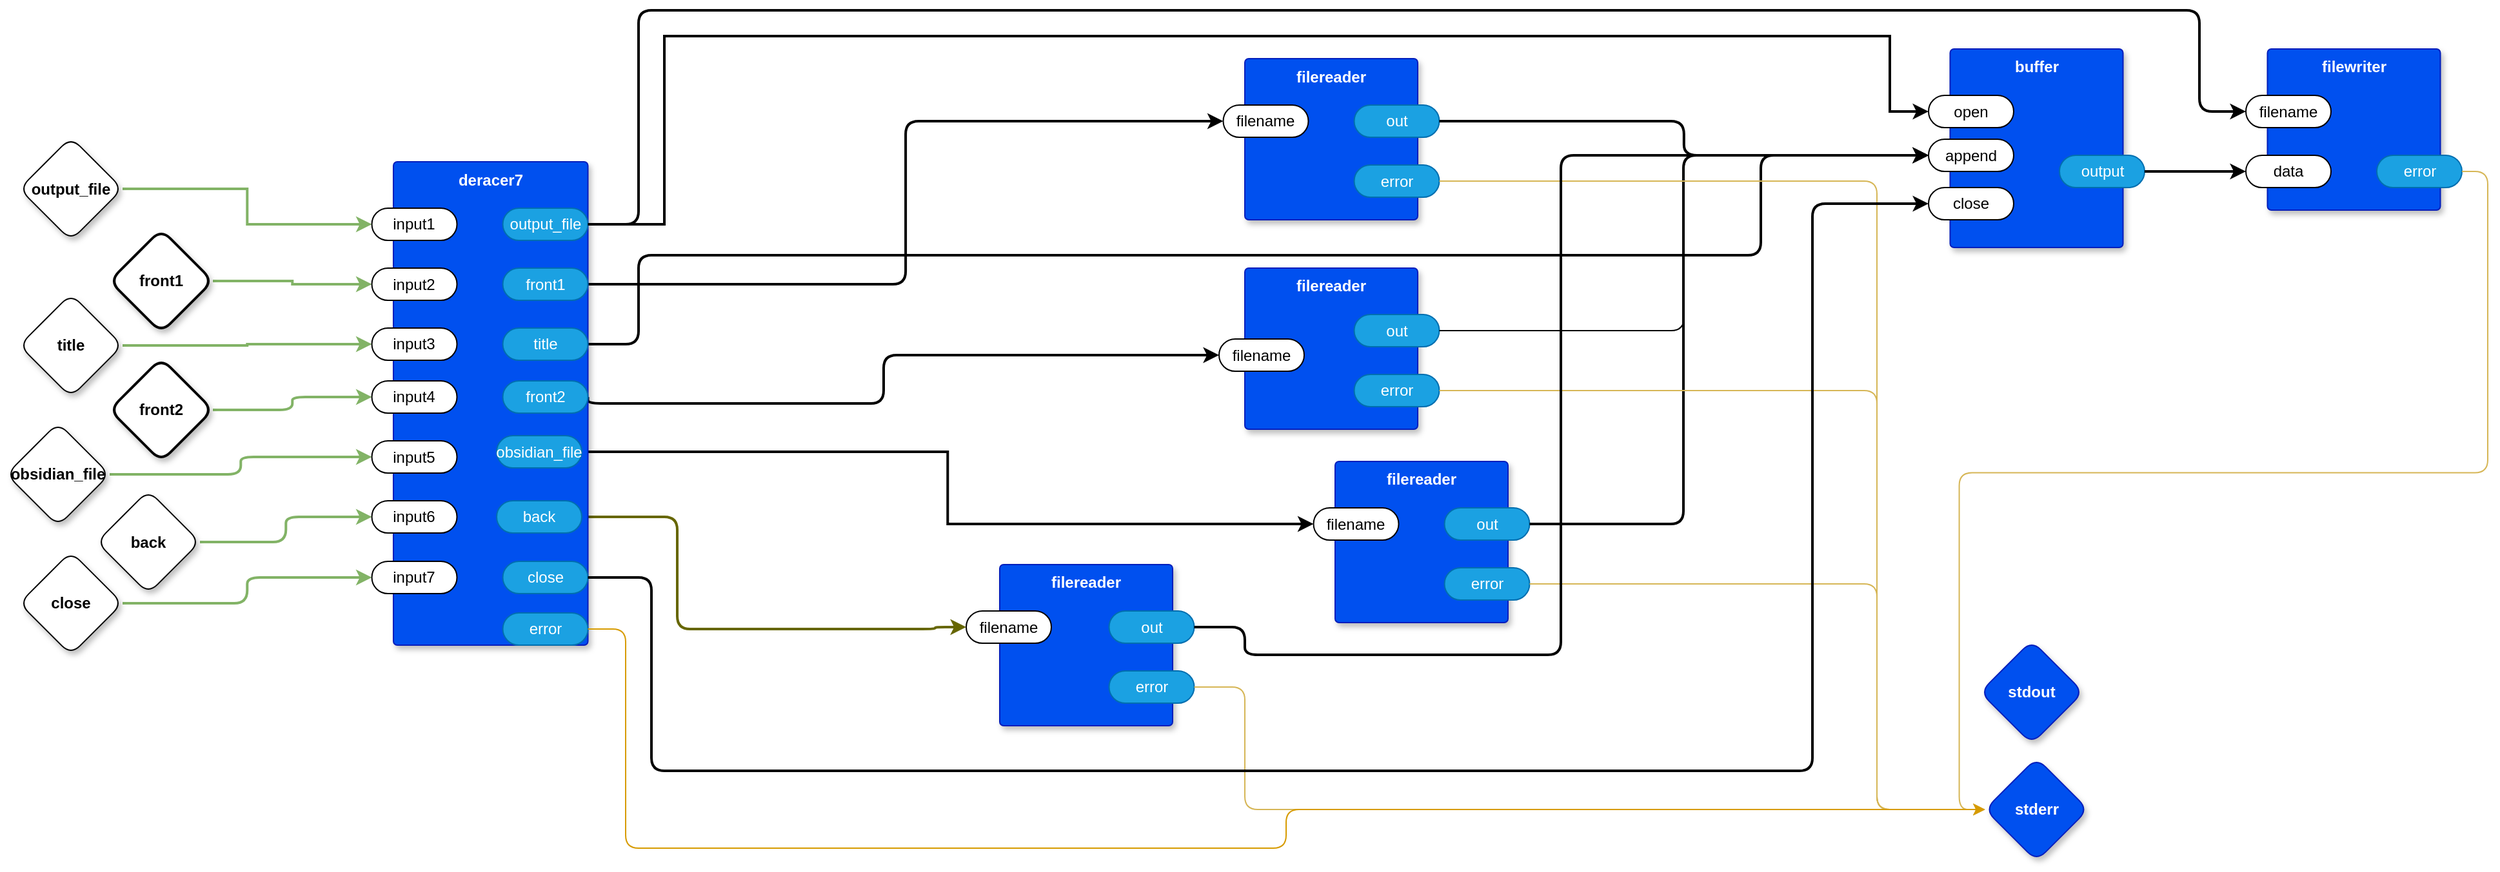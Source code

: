 <mxfile version="21.3.7" type="device" pages="2">
  <diagram name="main" id="gG4PeZ69uu8XlHcSVO0a">
    <mxGraphModel dx="2307" dy="757" grid="1" gridSize="10" guides="1" tooltips="1" connect="1" arrows="1" fold="1" page="1" pageScale="1" pageWidth="1100" pageHeight="850" math="0" shadow="0">
      <root>
        <mxCell id="ATnsj--CdyivixIsGf24-0" />
        <mxCell id="ATnsj--CdyivixIsGf24-1" parent="ATnsj--CdyivixIsGf24-0" />
        <mxCell id="ATnsj--CdyivixIsGf24-2" value="filereader" style="rounded=1;whiteSpace=wrap;html=1;sketch=0;container=1;recursiveResize=0;verticalAlign=top;arcSize=6;fontStyle=1;autosize=0;points=[];absoluteArcSize=1;shadow=1;strokeColor=#001DBC;fillColor=#0050ef;fontColor=#ffffff;" parent="ATnsj--CdyivixIsGf24-1" vertex="1">
          <mxGeometry x="220" y="440" width="134" height="125" as="geometry">
            <mxRectangle x="-98" y="-1230" width="99" height="26" as="alternateBounds" />
          </mxGeometry>
        </mxCell>
        <mxCell id="ATnsj--CdyivixIsGf24-3" value="filename" style="rounded=1;whiteSpace=wrap;html=1;sketch=0;points=[[0,0.5,0,0,0],[1,0.5,0,0,0]];arcSize=50;" parent="ATnsj--CdyivixIsGf24-2" vertex="1">
          <mxGeometry x="-16.75" y="36" width="66" height="25" as="geometry" />
        </mxCell>
        <mxCell id="ATnsj--CdyivixIsGf24-4" value="out" style="rounded=1;whiteSpace=wrap;html=1;sketch=0;points=[[0,0.5,0,0,0],[1,0.5,0,0,0]];fillColor=#1ba1e2;fontColor=#ffffff;strokeColor=#006EAF;arcSize=50;" parent="ATnsj--CdyivixIsGf24-2" vertex="1">
          <mxGeometry x="84.75" y="36" width="66" height="25" as="geometry" />
        </mxCell>
        <mxCell id="ATnsj--CdyivixIsGf24-5" value="error" style="rounded=1;whiteSpace=wrap;html=1;sketch=0;points=[[0,0.5,0,0,0],[1,0.5,0,0,0]];fillColor=#1ba1e2;fontColor=#ffffff;strokeColor=#006EAF;arcSize=50;" parent="ATnsj--CdyivixIsGf24-2" vertex="1">
          <mxGeometry x="84.75" y="82.5" width="66" height="25" as="geometry" />
        </mxCell>
        <mxCell id="ATnsj--CdyivixIsGf24-6" value="stdout" style="rhombus;whiteSpace=wrap;html=1;rounded=1;fillColor=#0050ef;fontColor=#ffffff;strokeColor=#001DBC;fontStyle=1;glass=0;sketch=0;fontSize=12;points=[[0,0.5,0,0,0],[0.5,0,0,0,0],[0.5,1,0,0,0],[1,0.5,0,0,0]];shadow=1;" parent="ATnsj--CdyivixIsGf24-1" vertex="1">
          <mxGeometry x="720" y="579" width="80" height="80" as="geometry" />
        </mxCell>
        <mxCell id="ATnsj--CdyivixIsGf24-7" value="filereader" style="rounded=1;whiteSpace=wrap;html=1;sketch=0;container=1;recursiveResize=0;verticalAlign=top;arcSize=6;fontStyle=1;autosize=0;points=[];absoluteArcSize=1;shadow=1;strokeColor=#001DBC;fillColor=#0050ef;fontColor=#ffffff;" parent="ATnsj--CdyivixIsGf24-1" vertex="1">
          <mxGeometry x="-40" y="520" width="134" height="125" as="geometry">
            <mxRectangle x="-98" y="-1230" width="99" height="26" as="alternateBounds" />
          </mxGeometry>
        </mxCell>
        <mxCell id="ATnsj--CdyivixIsGf24-9" value="out" style="rounded=1;whiteSpace=wrap;html=1;sketch=0;points=[[0,0.5,0,0,0],[1,0.5,0,0,0]];fillColor=#1ba1e2;fontColor=#ffffff;strokeColor=#006EAF;arcSize=50;" parent="ATnsj--CdyivixIsGf24-7" vertex="1">
          <mxGeometry x="84.75" y="36" width="66" height="25" as="geometry" />
        </mxCell>
        <mxCell id="ATnsj--CdyivixIsGf24-10" value="error" style="rounded=1;whiteSpace=wrap;html=1;sketch=0;points=[[0,0.5,0,0,0],[1,0.5,0,0,0]];fillColor=#1ba1e2;fontColor=#ffffff;strokeColor=#006EAF;arcSize=50;" parent="ATnsj--CdyivixIsGf24-7" vertex="1">
          <mxGeometry x="84.75" y="82.5" width="66" height="25" as="geometry" />
        </mxCell>
        <mxCell id="ATnsj--CdyivixIsGf24-11" value="filename" style="rounded=1;whiteSpace=wrap;html=1;sketch=0;points=[[0,0.5,0,0,0],[1,0.5,0,0,0]];arcSize=50;" parent="ATnsj--CdyivixIsGf24-7" vertex="1">
          <mxGeometry x="-26" y="36" width="66" height="25" as="geometry" />
        </mxCell>
        <mxCell id="ATnsj--CdyivixIsGf24-12" value="filereader" style="rounded=1;whiteSpace=wrap;html=1;sketch=0;container=1;recursiveResize=0;verticalAlign=top;arcSize=6;fontStyle=1;autosize=0;points=[];absoluteArcSize=1;shadow=1;strokeColor=#001DBC;fillColor=#0050ef;fontColor=#ffffff;" parent="ATnsj--CdyivixIsGf24-1" vertex="1">
          <mxGeometry x="150" y="127.5" width="134" height="125" as="geometry">
            <mxRectangle x="-98" y="-1230" width="99" height="26" as="alternateBounds" />
          </mxGeometry>
        </mxCell>
        <mxCell id="ATnsj--CdyivixIsGf24-13" value="filename" style="rounded=1;whiteSpace=wrap;html=1;sketch=0;points=[[0,0.5,0,0,0],[1,0.5,0,0,0]];arcSize=50;" parent="ATnsj--CdyivixIsGf24-12" vertex="1">
          <mxGeometry x="-16.75" y="36" width="66" height="25" as="geometry" />
        </mxCell>
        <mxCell id="ATnsj--CdyivixIsGf24-14" value="out" style="rounded=1;whiteSpace=wrap;html=1;sketch=0;points=[[0,0.5,0,0,0],[1,0.5,0,0,0]];fillColor=#1ba1e2;fontColor=#ffffff;strokeColor=#006EAF;arcSize=50;" parent="ATnsj--CdyivixIsGf24-12" vertex="1">
          <mxGeometry x="84.75" y="36" width="66" height="25" as="geometry" />
        </mxCell>
        <mxCell id="ATnsj--CdyivixIsGf24-15" value="error" style="rounded=1;whiteSpace=wrap;html=1;sketch=0;points=[[0,0.5,0,0,0],[1,0.5,0,0,0]];fillColor=#1ba1e2;fontColor=#ffffff;strokeColor=#006EAF;arcSize=50;" parent="ATnsj--CdyivixIsGf24-12" vertex="1">
          <mxGeometry x="84.75" y="82.5" width="66" height="25" as="geometry" />
        </mxCell>
        <mxCell id="ATnsj--CdyivixIsGf24-16" value="stderr" style="rhombus;whiteSpace=wrap;html=1;rounded=1;fillColor=#0050ef;fontColor=#ffffff;strokeColor=#001DBC;fontStyle=1;glass=0;sketch=0;fontSize=12;points=[[0,0.5,0,0,0],[0.5,0,0,0,0],[0.5,1,0,0,0],[1,0.5,0,0,0]];shadow=1;" parent="ATnsj--CdyivixIsGf24-1" vertex="1">
          <mxGeometry x="723.75" y="670" width="80" height="80" as="geometry" />
        </mxCell>
        <mxCell id="ATnsj--CdyivixIsGf24-17" value="filereader" style="rounded=1;whiteSpace=wrap;html=1;sketch=0;container=1;recursiveResize=0;verticalAlign=top;arcSize=6;fontStyle=1;autosize=0;points=[];absoluteArcSize=1;shadow=1;strokeColor=#001DBC;fillColor=#0050ef;fontColor=#ffffff;" parent="ATnsj--CdyivixIsGf24-1" vertex="1">
          <mxGeometry x="150" y="290" width="134" height="125" as="geometry">
            <mxRectangle x="-98" y="-1230" width="99" height="26" as="alternateBounds" />
          </mxGeometry>
        </mxCell>
        <mxCell id="ATnsj--CdyivixIsGf24-18" value="filename" style="rounded=1;whiteSpace=wrap;html=1;sketch=0;points=[[0,0.5,0,0,0],[1,0.5,0,0,0]];arcSize=50;" parent="ATnsj--CdyivixIsGf24-17" vertex="1">
          <mxGeometry x="-20" y="55" width="66" height="25" as="geometry" />
        </mxCell>
        <mxCell id="ATnsj--CdyivixIsGf24-19" value="out" style="rounded=1;whiteSpace=wrap;html=1;sketch=0;points=[[0,0.5,0,0,0],[1,0.5,0,0,0]];fillColor=#1ba1e2;fontColor=#ffffff;strokeColor=#006EAF;arcSize=50;" parent="ATnsj--CdyivixIsGf24-17" vertex="1">
          <mxGeometry x="84.75" y="36" width="66" height="25" as="geometry" />
        </mxCell>
        <mxCell id="ATnsj--CdyivixIsGf24-20" value="error" style="rounded=1;whiteSpace=wrap;html=1;sketch=0;points=[[0,0.5,0,0,0],[1,0.5,0,0,0]];fillColor=#1ba1e2;fontColor=#ffffff;strokeColor=#006EAF;arcSize=50;" parent="ATnsj--CdyivixIsGf24-17" vertex="1">
          <mxGeometry x="84.75" y="82.5" width="66" height="25" as="geometry" />
        </mxCell>
        <mxCell id="ATnsj--CdyivixIsGf24-21" style="edgeStyle=orthogonalEdgeStyle;rounded=0;orthogonalLoop=1;jettySize=auto;html=1;exitX=1;exitY=0.5;exitDx=0;exitDy=0;exitPerimeter=0;entryX=0;entryY=0.5;entryDx=0;entryDy=0;entryPerimeter=0;strokeColor=#000000;strokeWidth=2;" parent="ATnsj--CdyivixIsGf24-1" source="ATnsj--CdyivixIsGf24-72" target="ATnsj--CdyivixIsGf24-3" edge="1">
          <mxGeometry relative="1" as="geometry" />
        </mxCell>
        <mxCell id="ATnsj--CdyivixIsGf24-22" style="edgeStyle=orthogonalEdgeStyle;rounded=1;orthogonalLoop=1;jettySize=auto;html=1;exitX=1;exitY=0.5;exitDx=0;exitDy=0;exitPerimeter=0;entryX=0;entryY=0.5;entryDx=0;entryDy=0;entryPerimeter=0;strokeWidth=2;fillColor=#d5e8d4;strokeColor=#82b366;" parent="ATnsj--CdyivixIsGf24-1" source="ATnsj--CdyivixIsGf24-23" target="ATnsj--CdyivixIsGf24-67" edge="1">
          <mxGeometry relative="1" as="geometry" />
        </mxCell>
        <mxCell id="ATnsj--CdyivixIsGf24-23" value="obsidian_file" style="rhombus;whiteSpace=wrap;html=1;rounded=1;fontStyle=1;glass=0;sketch=0;fontSize=12;points=[[0,0.5,0,0,0],[0.5,0,0,0,0],[0.5,1,0,0,0],[1,0.5,0,0,0]];shadow=1;" parent="ATnsj--CdyivixIsGf24-1" vertex="1">
          <mxGeometry x="-810" y="410" width="80" height="80" as="geometry" />
        </mxCell>
        <mxCell id="ATnsj--CdyivixIsGf24-24" style="edgeStyle=orthogonalEdgeStyle;rounded=1;orthogonalLoop=1;jettySize=auto;html=1;exitX=1;exitY=0.5;exitDx=0;exitDy=0;exitPerimeter=0;entryX=0;entryY=0.5;entryDx=0;entryDy=0;entryPerimeter=0;strokeColor=#000000;strokeWidth=2;" parent="ATnsj--CdyivixIsGf24-1" source="ATnsj--CdyivixIsGf24-60" target="ATnsj--CdyivixIsGf24-54" edge="1">
          <mxGeometry relative="1" as="geometry">
            <Array as="points">
              <mxPoint x="-320" y="256" />
              <mxPoint x="-320" y="90" />
              <mxPoint x="890" y="90" />
              <mxPoint x="890" y="169" />
            </Array>
          </mxGeometry>
        </mxCell>
        <mxCell id="4ABSR35H-EBo3KDg-Gq4-0" style="edgeStyle=orthogonalEdgeStyle;rounded=0;orthogonalLoop=1;jettySize=auto;html=1;exitX=1;exitY=0.5;exitDx=0;exitDy=0;exitPerimeter=0;entryX=0;entryY=0.5;entryDx=0;entryDy=0;entryPerimeter=0;strokeWidth=2;fillColor=#d5e8d4;strokeColor=#82b366;" edge="1" parent="ATnsj--CdyivixIsGf24-1" source="ATnsj--CdyivixIsGf24-26" target="ATnsj--CdyivixIsGf24-59">
          <mxGeometry relative="1" as="geometry" />
        </mxCell>
        <mxCell id="ATnsj--CdyivixIsGf24-26" value="output_file" style="rhombus;whiteSpace=wrap;html=1;rounded=1;fontStyle=1;glass=0;sketch=0;fontSize=12;points=[[0,0.5,0,0,0],[0.5,0,0,0,0],[0.5,1,0,0,0],[1,0.5,0,0,0]];shadow=1;" parent="ATnsj--CdyivixIsGf24-1" vertex="1">
          <mxGeometry x="-800" y="188.5" width="80" height="80" as="geometry" />
        </mxCell>
        <mxCell id="ATnsj--CdyivixIsGf24-27" style="edgeStyle=orthogonalEdgeStyle;rounded=1;orthogonalLoop=1;jettySize=auto;html=1;exitX=1;exitY=0.5;exitDx=0;exitDy=0;exitPerimeter=0;entryX=0;entryY=0.5;entryDx=0;entryDy=0;entryPerimeter=0;strokeColor=#000000;strokeWidth=2;" parent="ATnsj--CdyivixIsGf24-1" source="ATnsj--CdyivixIsGf24-62" target="ATnsj--CdyivixIsGf24-13" edge="1">
          <mxGeometry relative="1" as="geometry" />
        </mxCell>
        <mxCell id="ATnsj--CdyivixIsGf24-28" style="edgeStyle=orthogonalEdgeStyle;rounded=0;orthogonalLoop=1;jettySize=auto;html=1;entryX=0;entryY=0.5;entryDx=0;entryDy=0;entryPerimeter=0;strokeWidth=2;fillColor=#d5e8d4;strokeColor=#82b366;" parent="ATnsj--CdyivixIsGf24-1" source="ATnsj--CdyivixIsGf24-29" target="ATnsj--CdyivixIsGf24-61" edge="1">
          <mxGeometry relative="1" as="geometry" />
        </mxCell>
        <mxCell id="ATnsj--CdyivixIsGf24-29" value="front1" style="rhombus;whiteSpace=wrap;html=1;rounded=1;fontStyle=1;glass=0;sketch=0;fontSize=12;points=[[0,0.5,0,0,0],[0.5,0,0,0,0],[0.5,1,0,0,0],[1,0.5,0,0,0]];shadow=1;strokeWidth=2;" parent="ATnsj--CdyivixIsGf24-1" vertex="1">
          <mxGeometry x="-730" y="260" width="80" height="80" as="geometry" />
        </mxCell>
        <mxCell id="ATnsj--CdyivixIsGf24-30" style="edgeStyle=orthogonalEdgeStyle;rounded=1;orthogonalLoop=1;jettySize=auto;html=1;entryX=0;entryY=0.5;entryDx=0;entryDy=0;entryPerimeter=0;strokeWidth=2;fillColor=#d5e8d4;strokeColor=#82b366;" parent="ATnsj--CdyivixIsGf24-1" source="ATnsj--CdyivixIsGf24-31" target="ATnsj--CdyivixIsGf24-68" edge="1">
          <mxGeometry relative="1" as="geometry" />
        </mxCell>
        <mxCell id="ATnsj--CdyivixIsGf24-31" value="back" style="rhombus;whiteSpace=wrap;html=1;rounded=1;fontStyle=1;glass=0;sketch=0;fontSize=12;points=[[0,0.5,0,0,0],[0.5,0,0,0,0],[0.5,1,0,0,0],[1,0.5,0,0,0]];shadow=1;" parent="ATnsj--CdyivixIsGf24-1" vertex="1">
          <mxGeometry x="-740" y="462.5" width="80" height="80" as="geometry" />
        </mxCell>
        <mxCell id="ATnsj--CdyivixIsGf24-32" style="edgeStyle=orthogonalEdgeStyle;rounded=1;orthogonalLoop=1;jettySize=auto;html=1;strokeWidth=2;fillColor=#d5e8d4;strokeColor=#82b366;" parent="ATnsj--CdyivixIsGf24-1" source="ATnsj--CdyivixIsGf24-33" target="ATnsj--CdyivixIsGf24-69" edge="1">
          <mxGeometry relative="1" as="geometry" />
        </mxCell>
        <mxCell id="ATnsj--CdyivixIsGf24-33" value="close" style="rhombus;whiteSpace=wrap;html=1;rounded=1;fontStyle=1;glass=0;sketch=0;fontSize=12;points=[[0,0.5,0,0,0],[0.5,0,0,0,0],[0.5,1,0,0,0],[1,0.5,0,0,0]];shadow=1;" parent="ATnsj--CdyivixIsGf24-1" vertex="1">
          <mxGeometry x="-800" y="510" width="80" height="80" as="geometry" />
        </mxCell>
        <mxCell id="ATnsj--CdyivixIsGf24-34" style="edgeStyle=orthogonalEdgeStyle;rounded=1;orthogonalLoop=1;jettySize=auto;html=1;entryX=0;entryY=0.5;entryDx=0;entryDy=0;entryPerimeter=0;strokeWidth=2;fillColor=#d5e8d4;strokeColor=#82b366;" parent="ATnsj--CdyivixIsGf24-1" source="ATnsj--CdyivixIsGf24-35" target="ATnsj--CdyivixIsGf24-65" edge="1">
          <mxGeometry relative="1" as="geometry" />
        </mxCell>
        <mxCell id="ATnsj--CdyivixIsGf24-35" value="front2" style="rhombus;whiteSpace=wrap;html=1;rounded=1;fontStyle=1;glass=0;sketch=0;fontSize=12;points=[[0,0.5,0,0,0],[0.5,0,0,0,0],[0.5,1,0,0,0],[1,0.5,0,0,0]];shadow=1;strokeWidth=2;" parent="ATnsj--CdyivixIsGf24-1" vertex="1">
          <mxGeometry x="-730" y="360" width="80" height="80" as="geometry" />
        </mxCell>
        <mxCell id="ATnsj--CdyivixIsGf24-36" value="" style="edgeStyle=orthogonalEdgeStyle;rounded=1;orthogonalLoop=1;jettySize=auto;html=1;entryX=0;entryY=0.5;entryDx=0;entryDy=0;entryPerimeter=0;strokeColor=#000000;exitX=1;exitY=0.5;exitDx=0;exitDy=0;exitPerimeter=0;strokeWidth=2;" parent="ATnsj--CdyivixIsGf24-1" source="ATnsj--CdyivixIsGf24-63" target="ATnsj--CdyivixIsGf24-52" edge="1">
          <mxGeometry x="0.009" relative="1" as="geometry">
            <mxPoint x="583.25" y="467" as="targetPoint" />
            <Array as="points">
              <mxPoint x="-320" y="349" />
              <mxPoint x="-320" y="280" />
              <mxPoint x="550" y="280" />
              <mxPoint x="550" y="203" />
            </Array>
            <mxPoint as="offset" />
          </mxGeometry>
        </mxCell>
        <mxCell id="ATnsj--CdyivixIsGf24-37" style="edgeStyle=orthogonalEdgeStyle;rounded=0;orthogonalLoop=1;jettySize=auto;html=1;strokeWidth=2;fillColor=#d5e8d4;strokeColor=#82b366;" parent="ATnsj--CdyivixIsGf24-1" source="ATnsj--CdyivixIsGf24-38" target="ATnsj--CdyivixIsGf24-64" edge="1">
          <mxGeometry relative="1" as="geometry" />
        </mxCell>
        <mxCell id="ATnsj--CdyivixIsGf24-38" value="title" style="rhombus;whiteSpace=wrap;html=1;rounded=1;fontStyle=1;glass=0;sketch=0;fontSize=12;points=[[0,0.5,0,0,0],[0.5,0,0,0,0],[0.5,1,0,0,0],[1,0.5,0,0,0]];shadow=1;" parent="ATnsj--CdyivixIsGf24-1" vertex="1">
          <mxGeometry x="-800" y="310" width="80" height="80" as="geometry" />
        </mxCell>
        <mxCell id="ATnsj--CdyivixIsGf24-39" style="edgeStyle=orthogonalEdgeStyle;rounded=1;orthogonalLoop=1;jettySize=auto;html=1;exitX=1;exitY=0.5;exitDx=0;exitDy=0;exitPerimeter=0;entryX=0;entryY=0.5;entryDx=0;entryDy=0;entryPerimeter=0;strokeColor=#000000;strokeWidth=2;" parent="ATnsj--CdyivixIsGf24-1" source="ATnsj--CdyivixIsGf24-66" target="ATnsj--CdyivixIsGf24-18" edge="1">
          <mxGeometry relative="1" as="geometry">
            <mxPoint x="-9.25" y="442.5" as="sourcePoint" />
            <Array as="points">
              <mxPoint x="-359" y="395" />
              <mxPoint x="-130" y="395" />
              <mxPoint x="-130" y="358" />
            </Array>
          </mxGeometry>
        </mxCell>
        <mxCell id="ATnsj--CdyivixIsGf24-40" style="edgeStyle=orthogonalEdgeStyle;rounded=1;orthogonalLoop=1;jettySize=auto;html=1;exitX=1;exitY=0.5;exitDx=0;exitDy=0;exitPerimeter=0;entryX=0;entryY=0.5;entryDx=0;entryDy=0;entryPerimeter=0;strokeColor=#666600;strokeWidth=2;" parent="ATnsj--CdyivixIsGf24-1" source="ATnsj--CdyivixIsGf24-73" target="ATnsj--CdyivixIsGf24-11" edge="1">
          <mxGeometry relative="1" as="geometry">
            <mxPoint x="-9.25" y="535.5" as="sourcePoint" />
            <Array as="points">
              <mxPoint x="-290" y="483" />
              <mxPoint x="-290" y="570" />
              <mxPoint x="-90" y="570" />
              <mxPoint x="-90" y="569" />
            </Array>
          </mxGeometry>
        </mxCell>
        <mxCell id="ATnsj--CdyivixIsGf24-41" style="edgeStyle=orthogonalEdgeStyle;rounded=1;orthogonalLoop=1;jettySize=auto;html=1;exitX=1;exitY=0.5;exitDx=0;exitDy=0;exitPerimeter=0;entryX=0;entryY=0.5;entryDx=0;entryDy=0;entryPerimeter=0;strokeWidth=2;" parent="ATnsj--CdyivixIsGf24-1" source="ATnsj--CdyivixIsGf24-14" target="ATnsj--CdyivixIsGf24-52" edge="1">
          <mxGeometry relative="1" as="geometry" />
        </mxCell>
        <mxCell id="ATnsj--CdyivixIsGf24-42" style="edgeStyle=orthogonalEdgeStyle;rounded=1;orthogonalLoop=1;jettySize=auto;html=1;exitX=1;exitY=0.5;exitDx=0;exitDy=0;exitPerimeter=0;entryX=0;entryY=0.5;entryDx=0;entryDy=0;entryPerimeter=0;" parent="ATnsj--CdyivixIsGf24-1" source="ATnsj--CdyivixIsGf24-19" target="ATnsj--CdyivixIsGf24-52" edge="1">
          <mxGeometry relative="1" as="geometry">
            <mxPoint x="700" y="200" as="targetPoint" />
          </mxGeometry>
        </mxCell>
        <mxCell id="ATnsj--CdyivixIsGf24-43" style="edgeStyle=orthogonalEdgeStyle;rounded=1;orthogonalLoop=1;jettySize=auto;html=1;exitX=1;exitY=0.5;exitDx=0;exitDy=0;exitPerimeter=0;entryX=0;entryY=0.5;entryDx=0;entryDy=0;entryPerimeter=0;strokeWidth=2;" parent="ATnsj--CdyivixIsGf24-1" source="ATnsj--CdyivixIsGf24-4" target="ATnsj--CdyivixIsGf24-52" edge="1">
          <mxGeometry relative="1" as="geometry">
            <Array as="points">
              <mxPoint x="490" y="489" />
              <mxPoint x="490" y="203" />
            </Array>
          </mxGeometry>
        </mxCell>
        <mxCell id="ATnsj--CdyivixIsGf24-44" style="edgeStyle=orthogonalEdgeStyle;rounded=1;orthogonalLoop=1;jettySize=auto;html=1;exitX=1;exitY=0.5;exitDx=0;exitDy=0;exitPerimeter=0;entryX=0;entryY=0.5;entryDx=0;entryDy=0;entryPerimeter=0;strokeColor=#d6b656;fillColor=#fff2cc;" parent="ATnsj--CdyivixIsGf24-1" source="ATnsj--CdyivixIsGf24-15" target="ATnsj--CdyivixIsGf24-16" edge="1">
          <mxGeometry relative="1" as="geometry">
            <Array as="points">
              <mxPoint x="640" y="223" />
              <mxPoint x="640" y="710" />
            </Array>
          </mxGeometry>
        </mxCell>
        <mxCell id="ATnsj--CdyivixIsGf24-45" style="edgeStyle=orthogonalEdgeStyle;rounded=1;orthogonalLoop=1;jettySize=auto;html=1;exitX=1;exitY=0.5;exitDx=0;exitDy=0;exitPerimeter=0;strokeColor=#d6b656;fillColor=#fff2cc;" parent="ATnsj--CdyivixIsGf24-1" source="ATnsj--CdyivixIsGf24-20" target="ATnsj--CdyivixIsGf24-16" edge="1">
          <mxGeometry relative="1" as="geometry">
            <Array as="points">
              <mxPoint x="640" y="385" />
              <mxPoint x="640" y="710" />
            </Array>
          </mxGeometry>
        </mxCell>
        <mxCell id="ATnsj--CdyivixIsGf24-46" style="edgeStyle=orthogonalEdgeStyle;rounded=1;orthogonalLoop=1;jettySize=auto;html=1;exitX=1;exitY=0.5;exitDx=0;exitDy=0;exitPerimeter=0;entryX=0;entryY=0.5;entryDx=0;entryDy=0;entryPerimeter=0;strokeColor=#d6b656;fillColor=#fff2cc;" parent="ATnsj--CdyivixIsGf24-1" source="ATnsj--CdyivixIsGf24-5" target="ATnsj--CdyivixIsGf24-16" edge="1">
          <mxGeometry relative="1" as="geometry">
            <Array as="points">
              <mxPoint x="640" y="535" />
              <mxPoint x="640" y="710" />
            </Array>
          </mxGeometry>
        </mxCell>
        <mxCell id="ATnsj--CdyivixIsGf24-47" style="edgeStyle=orthogonalEdgeStyle;rounded=1;orthogonalLoop=1;jettySize=auto;html=1;exitX=1;exitY=0.5;exitDx=0;exitDy=0;exitPerimeter=0;entryX=0;entryY=0.5;entryDx=0;entryDy=0;entryPerimeter=0;strokeColor=#d6b656;fillColor=#fff2cc;" parent="ATnsj--CdyivixIsGf24-1" source="ATnsj--CdyivixIsGf24-10" target="ATnsj--CdyivixIsGf24-16" edge="1">
          <mxGeometry relative="1" as="geometry">
            <Array as="points">
              <mxPoint x="150" y="615" />
              <mxPoint x="150" y="710" />
            </Array>
          </mxGeometry>
        </mxCell>
        <mxCell id="ATnsj--CdyivixIsGf24-48" value="buffer" style="rounded=1;whiteSpace=wrap;html=1;sketch=0;container=1;recursiveResize=0;verticalAlign=top;arcSize=6;fontStyle=1;autosize=0;points=[];absoluteArcSize=1;shadow=1;strokeColor=#001DBC;fillColor=#0050ef;fontColor=#ffffff;" parent="ATnsj--CdyivixIsGf24-1" vertex="1">
          <mxGeometry x="696.75" y="120" width="134" height="154" as="geometry">
            <mxRectangle x="-98" y="-1230" width="99" height="26" as="alternateBounds" />
          </mxGeometry>
        </mxCell>
        <mxCell id="ATnsj--CdyivixIsGf24-49" value="open" style="rounded=1;whiteSpace=wrap;html=1;sketch=0;points=[[0,0.5,0,0,0],[1,0.5,0,0,0]];arcSize=50;" parent="ATnsj--CdyivixIsGf24-48" vertex="1">
          <mxGeometry x="-16.75" y="36" width="66" height="25" as="geometry" />
        </mxCell>
        <mxCell id="ATnsj--CdyivixIsGf24-50" value="output" style="rounded=1;whiteSpace=wrap;html=1;sketch=0;points=[[0,0.5,0,0,0],[1,0.5,0,0,0]];fillColor=#1ba1e2;fontColor=#ffffff;strokeColor=#006EAF;arcSize=50;" parent="ATnsj--CdyivixIsGf24-48" vertex="1">
          <mxGeometry x="84.75" y="82.5" width="66" height="25" as="geometry" />
        </mxCell>
        <mxCell id="ATnsj--CdyivixIsGf24-51" value="close" style="rounded=1;whiteSpace=wrap;html=1;sketch=0;points=[[0,0.5,0,0,0],[1,0.5,0,0,0]];arcSize=50;" parent="ATnsj--CdyivixIsGf24-48" vertex="1">
          <mxGeometry x="-16.75" y="107.5" width="66" height="25" as="geometry" />
        </mxCell>
        <mxCell id="ATnsj--CdyivixIsGf24-52" value="append" style="rounded=1;whiteSpace=wrap;html=1;sketch=0;points=[[0,0.5,0,0,0],[1,0.5,0,0,0]];arcSize=50;" parent="ATnsj--CdyivixIsGf24-48" vertex="1">
          <mxGeometry x="-16.75" y="70" width="66" height="25" as="geometry" />
        </mxCell>
        <mxCell id="ATnsj--CdyivixIsGf24-53" value="filewriter" style="rounded=1;whiteSpace=wrap;html=1;sketch=0;container=1;recursiveResize=0;verticalAlign=top;arcSize=6;fontStyle=1;autosize=0;points=[];absoluteArcSize=1;shadow=1;strokeColor=#001DBC;fillColor=#0050ef;fontColor=#ffffff;" parent="ATnsj--CdyivixIsGf24-1" vertex="1">
          <mxGeometry x="942.75" y="120" width="134" height="125" as="geometry">
            <mxRectangle x="-98" y="-1230" width="99" height="26" as="alternateBounds" />
          </mxGeometry>
        </mxCell>
        <mxCell id="ATnsj--CdyivixIsGf24-54" value="filename" style="rounded=1;whiteSpace=wrap;html=1;sketch=0;points=[[0,0.5,0,0,0],[1,0.5,0,0,0]];arcSize=50;" parent="ATnsj--CdyivixIsGf24-53" vertex="1">
          <mxGeometry x="-16.75" y="36" width="66" height="25" as="geometry" />
        </mxCell>
        <mxCell id="ATnsj--CdyivixIsGf24-55" value="error" style="rounded=1;whiteSpace=wrap;html=1;sketch=0;points=[[0,0.5,0,0,0],[1,0.5,0,0,0]];fillColor=#1ba1e2;fontColor=#ffffff;strokeColor=#006EAF;arcSize=50;" parent="ATnsj--CdyivixIsGf24-53" vertex="1">
          <mxGeometry x="84.75" y="82.5" width="66" height="25" as="geometry" />
        </mxCell>
        <mxCell id="ATnsj--CdyivixIsGf24-56" value="data" style="rounded=1;whiteSpace=wrap;html=1;sketch=0;points=[[0,0.5,0,0,0],[1,0.5,0,0,0]];arcSize=50;" parent="ATnsj--CdyivixIsGf24-53" vertex="1">
          <mxGeometry x="-16.75" y="82.5" width="66" height="25" as="geometry" />
        </mxCell>
        <mxCell id="ATnsj--CdyivixIsGf24-58" value="deracer7" style="rounded=1;whiteSpace=wrap;html=1;sketch=0;container=1;recursiveResize=0;verticalAlign=top;arcSize=6;fontStyle=1;autosize=0;points=[];absoluteArcSize=1;shadow=1;strokeColor=#001DBC;fillColor=#0050ef;fontColor=#ffffff;" parent="ATnsj--CdyivixIsGf24-1" vertex="1">
          <mxGeometry x="-510" y="207.5" width="150.75" height="375" as="geometry">
            <mxRectangle x="-98" y="-1230" width="99" height="26" as="alternateBounds" />
          </mxGeometry>
        </mxCell>
        <mxCell id="ATnsj--CdyivixIsGf24-59" value="input1" style="rounded=1;whiteSpace=wrap;html=1;sketch=0;points=[[0,0.5,0,0,0],[1,0.5,0,0,0]];arcSize=50;" parent="ATnsj--CdyivixIsGf24-58" vertex="1">
          <mxGeometry x="-16.75" y="36" width="66" height="25" as="geometry" />
        </mxCell>
        <mxCell id="ATnsj--CdyivixIsGf24-60" value="output_file" style="rounded=1;whiteSpace=wrap;html=1;sketch=0;points=[[0,0.5,0,0,0],[1,0.5,0,0,0]];fillColor=#1ba1e2;fontColor=#ffffff;strokeColor=#006EAF;arcSize=50;" parent="ATnsj--CdyivixIsGf24-58" vertex="1">
          <mxGeometry x="84.75" y="36" width="66" height="25" as="geometry" />
        </mxCell>
        <mxCell id="ATnsj--CdyivixIsGf24-61" value="input2" style="rounded=1;whiteSpace=wrap;html=1;sketch=0;points=[[0,0.5,0,0,0],[1,0.5,0,0,0]];arcSize=50;" parent="ATnsj--CdyivixIsGf24-58" vertex="1">
          <mxGeometry x="-16.75" y="82.5" width="66" height="25" as="geometry" />
        </mxCell>
        <mxCell id="ATnsj--CdyivixIsGf24-62" value="front1" style="rounded=1;whiteSpace=wrap;html=1;sketch=0;points=[[0,0.5,0,0,0],[1,0.5,0,0,0]];fillColor=#1ba1e2;fontColor=#ffffff;strokeColor=#006EAF;arcSize=50;" parent="ATnsj--CdyivixIsGf24-58" vertex="1">
          <mxGeometry x="84.75" y="82.5" width="66" height="25" as="geometry" />
        </mxCell>
        <mxCell id="ATnsj--CdyivixIsGf24-63" value="title" style="rounded=1;whiteSpace=wrap;html=1;sketch=0;points=[[0,0.5,0,0,0],[1,0.5,0,0,0]];fillColor=#1ba1e2;fontColor=#ffffff;strokeColor=#006EAF;arcSize=50;" parent="ATnsj--CdyivixIsGf24-58" vertex="1">
          <mxGeometry x="84.75" y="129" width="66" height="25" as="geometry" />
        </mxCell>
        <mxCell id="ATnsj--CdyivixIsGf24-64" value="input3" style="rounded=1;whiteSpace=wrap;html=1;sketch=0;points=[[0,0.5,0,0,0],[1,0.5,0,0,0]];arcSize=50;" parent="ATnsj--CdyivixIsGf24-58" vertex="1">
          <mxGeometry x="-16.75" y="129" width="66" height="25" as="geometry" />
        </mxCell>
        <mxCell id="ATnsj--CdyivixIsGf24-65" value="input4" style="rounded=1;whiteSpace=wrap;html=1;sketch=0;points=[[0,0.5,0,0,0],[1,0.5,0,0,0]];arcSize=50;" parent="ATnsj--CdyivixIsGf24-58" vertex="1">
          <mxGeometry x="-16.75" y="170" width="66" height="25" as="geometry" />
        </mxCell>
        <mxCell id="ATnsj--CdyivixIsGf24-66" value="front2" style="rounded=1;whiteSpace=wrap;html=1;sketch=0;points=[[0,0.5,0,0,0],[1,0.5,0,0,0]];fillColor=#1ba1e2;fontColor=#ffffff;strokeColor=#006EAF;arcSize=50;" parent="ATnsj--CdyivixIsGf24-58" vertex="1">
          <mxGeometry x="84.75" y="170" width="66" height="25" as="geometry" />
        </mxCell>
        <mxCell id="ATnsj--CdyivixIsGf24-67" value="input5" style="rounded=1;whiteSpace=wrap;html=1;sketch=0;points=[[0,0.5,0,0,0],[1,0.5,0,0,0]];arcSize=50;" parent="ATnsj--CdyivixIsGf24-58" vertex="1">
          <mxGeometry x="-16.75" y="216.5" width="66" height="25" as="geometry" />
        </mxCell>
        <mxCell id="ATnsj--CdyivixIsGf24-68" value="input6" style="rounded=1;whiteSpace=wrap;html=1;sketch=0;points=[[0,0.5,0,0,0],[1,0.5,0,0,0]];arcSize=50;" parent="ATnsj--CdyivixIsGf24-58" vertex="1">
          <mxGeometry x="-16.75" y="263" width="66" height="25" as="geometry" />
        </mxCell>
        <mxCell id="ATnsj--CdyivixIsGf24-69" value="input7" style="rounded=1;whiteSpace=wrap;html=1;sketch=0;points=[[0,0.5,0,0,0],[1,0.5,0,0,0]];arcSize=50;" parent="ATnsj--CdyivixIsGf24-58" vertex="1">
          <mxGeometry x="-16.75" y="310" width="66" height="25" as="geometry" />
        </mxCell>
        <mxCell id="ATnsj--CdyivixIsGf24-70" value="close" style="rounded=1;whiteSpace=wrap;html=1;sketch=0;points=[[0,0.5,0,0,0],[1,0.5,0,0,0]];fillColor=#1ba1e2;fontColor=#ffffff;strokeColor=#006EAF;arcSize=50;" parent="ATnsj--CdyivixIsGf24-58" vertex="1">
          <mxGeometry x="84.75" y="310" width="66" height="25" as="geometry" />
        </mxCell>
        <mxCell id="ATnsj--CdyivixIsGf24-71" value="error" style="rounded=1;whiteSpace=wrap;html=1;sketch=0;points=[[0,0.5,0,0,0],[1,0.5,0,0,0]];fillColor=#1ba1e2;fontColor=#ffffff;strokeColor=#006EAF;arcSize=50;" parent="ATnsj--CdyivixIsGf24-58" vertex="1">
          <mxGeometry x="84.75" y="350" width="66" height="25" as="geometry" />
        </mxCell>
        <mxCell id="ATnsj--CdyivixIsGf24-72" value="obsidian_file" style="rounded=1;whiteSpace=wrap;html=1;sketch=0;points=[[0,0.5,0,0,0],[1,0.5,0,0,0]];fillColor=#1ba1e2;fontColor=#ffffff;strokeColor=#006EAF;arcSize=50;" parent="ATnsj--CdyivixIsGf24-58" vertex="1">
          <mxGeometry x="80" y="212.5" width="66" height="25" as="geometry" />
        </mxCell>
        <mxCell id="ATnsj--CdyivixIsGf24-73" value="back" style="rounded=1;whiteSpace=wrap;html=1;sketch=0;points=[[0,0.5,0,0,0],[1,0.5,0,0,0]];fillColor=#1ba1e2;fontColor=#ffffff;strokeColor=#006EAF;arcSize=50;" parent="ATnsj--CdyivixIsGf24-58" vertex="1">
          <mxGeometry x="80" y="263" width="66" height="25" as="geometry" />
        </mxCell>
        <mxCell id="ATnsj--CdyivixIsGf24-75" style="edgeStyle=orthogonalEdgeStyle;rounded=1;orthogonalLoop=1;jettySize=auto;html=1;exitX=1;exitY=0.5;exitDx=0;exitDy=0;exitPerimeter=0;entryX=0;entryY=0.5;entryDx=0;entryDy=0;entryPerimeter=0;strokeColor=#000000;strokeWidth=2;" parent="ATnsj--CdyivixIsGf24-1" source="ATnsj--CdyivixIsGf24-70" target="ATnsj--CdyivixIsGf24-51" edge="1">
          <mxGeometry relative="1" as="geometry">
            <Array as="points">
              <mxPoint x="-310" y="530" />
              <mxPoint x="-310" y="680" />
              <mxPoint x="590" y="680" />
              <mxPoint x="590" y="240" />
            </Array>
          </mxGeometry>
        </mxCell>
        <mxCell id="ATnsj--CdyivixIsGf24-76" style="edgeStyle=orthogonalEdgeStyle;rounded=1;orthogonalLoop=1;jettySize=auto;html=1;exitX=1;exitY=0.5;exitDx=0;exitDy=0;exitPerimeter=0;entryX=0;entryY=0.5;entryDx=0;entryDy=0;entryPerimeter=0;strokeColor=#d6b656;fillColor=#fff2cc;" parent="ATnsj--CdyivixIsGf24-1" source="ATnsj--CdyivixIsGf24-55" target="ATnsj--CdyivixIsGf24-16" edge="1">
          <mxGeometry relative="1" as="geometry" />
        </mxCell>
        <mxCell id="ATnsj--CdyivixIsGf24-77" style="edgeStyle=orthogonalEdgeStyle;rounded=0;orthogonalLoop=1;jettySize=auto;html=1;entryX=0;entryY=0.5;entryDx=0;entryDy=0;entryPerimeter=0;strokeWidth=2;" parent="ATnsj--CdyivixIsGf24-1" source="ATnsj--CdyivixIsGf24-60" target="ATnsj--CdyivixIsGf24-49" edge="1">
          <mxGeometry relative="1" as="geometry">
            <Array as="points">
              <mxPoint x="-300" y="256" />
              <mxPoint x="-300" y="110" />
              <mxPoint x="650" y="110" />
              <mxPoint x="650" y="169" />
            </Array>
          </mxGeometry>
        </mxCell>
        <mxCell id="TyOGa38rmk0XdEnrMmDp-1" style="edgeStyle=orthogonalEdgeStyle;rounded=1;orthogonalLoop=1;jettySize=auto;html=1;exitX=1;exitY=0.5;exitDx=0;exitDy=0;exitPerimeter=0;entryX=0;entryY=0.5;entryDx=0;entryDy=0;entryPerimeter=0;fillColor=#ffe6cc;strokeColor=#d79b00;" edge="1" parent="ATnsj--CdyivixIsGf24-1" source="ATnsj--CdyivixIsGf24-71" target="ATnsj--CdyivixIsGf24-16">
          <mxGeometry relative="1" as="geometry">
            <Array as="points">
              <mxPoint x="-330" y="570" />
              <mxPoint x="-330" y="740" />
              <mxPoint x="182" y="740" />
              <mxPoint x="182" y="710" />
            </Array>
          </mxGeometry>
        </mxCell>
        <mxCell id="TyOGa38rmk0XdEnrMmDp-2" style="edgeStyle=orthogonalEdgeStyle;rounded=0;orthogonalLoop=1;jettySize=auto;html=1;exitX=1;exitY=0.5;exitDx=0;exitDy=0;exitPerimeter=0;entryX=0;entryY=0.5;entryDx=0;entryDy=0;entryPerimeter=0;strokeWidth=2;" edge="1" parent="ATnsj--CdyivixIsGf24-1" source="ATnsj--CdyivixIsGf24-50" target="ATnsj--CdyivixIsGf24-56">
          <mxGeometry relative="1" as="geometry">
            <Array as="points">
              <mxPoint x="880" y="215" />
              <mxPoint x="880" y="215" />
            </Array>
          </mxGeometry>
        </mxCell>
        <mxCell id="4ABSR35H-EBo3KDg-Gq4-2" style="edgeStyle=orthogonalEdgeStyle;rounded=1;orthogonalLoop=1;jettySize=auto;html=1;exitX=1;exitY=0.5;exitDx=0;exitDy=0;exitPerimeter=0;entryX=0;entryY=0.5;entryDx=0;entryDy=0;entryPerimeter=0;strokeWidth=2;" edge="1" parent="ATnsj--CdyivixIsGf24-1" source="ATnsj--CdyivixIsGf24-9" target="ATnsj--CdyivixIsGf24-52">
          <mxGeometry relative="1" as="geometry">
            <Array as="points">
              <mxPoint x="150" y="569" />
              <mxPoint x="150" y="590" />
              <mxPoint x="395" y="590" />
              <mxPoint x="395" y="203" />
            </Array>
          </mxGeometry>
        </mxCell>
        <mxCell id="4ABSR35H-EBo3KDg-Gq4-3" value="errors" parent="ATnsj--CdyivixIsGf24-0" />
      </root>
    </mxGraphModel>
  </diagram>
  <diagram id="d_4LqkkzWtQQ8luSQ1mL" name="deracer7">
    <mxGraphModel dx="1207" dy="757" grid="1" gridSize="10" guides="1" tooltips="1" connect="1" arrows="1" fold="1" page="1" pageScale="1" pageWidth="1100" pageHeight="850" math="0" shadow="0">
      <root>
        <mxCell id="0" />
        <mxCell id="1" parent="0" />
        <mxCell id="tPShCRIjUEmr-QF80Pve-1" value="input5" style="rhombus;whiteSpace=wrap;html=1;rounded=1;fontStyle=1;glass=0;sketch=0;fontSize=12;points=[[0,0.5,0,0,0],[0.5,0,0,0,0],[0.5,1,0,0,0],[1,0.5,0,0,0]];shadow=1;" parent="1" vertex="1">
          <mxGeometry x="40" y="460" width="80" height="80" as="geometry" />
        </mxCell>
        <mxCell id="tPShCRIjUEmr-QF80Pve-2" value="input1" style="rhombus;whiteSpace=wrap;html=1;rounded=1;fontStyle=1;glass=0;sketch=0;fontSize=12;points=[[0,0.5,0,0,0],[0.5,0,0,0,0],[0.5,1,0,0,0],[1,0.5,0,0,0]];shadow=1;" parent="1" vertex="1">
          <mxGeometry x="40" y="80" width="80" height="80" as="geometry" />
        </mxCell>
        <mxCell id="tPShCRIjUEmr-QF80Pve-3" value="input2" style="rhombus;whiteSpace=wrap;html=1;rounded=1;fontStyle=1;glass=0;sketch=0;fontSize=12;points=[[0,0.5,0,0,0],[0.5,0,0,0,0],[0.5,1,0,0,0],[1,0.5,0,0,0]];shadow=1;" parent="1" vertex="1">
          <mxGeometry x="40" y="176" width="80" height="80" as="geometry" />
        </mxCell>
        <mxCell id="tPShCRIjUEmr-QF80Pve-4" value="input6" style="rhombus;whiteSpace=wrap;html=1;rounded=1;fontStyle=1;glass=0;sketch=0;fontSize=12;points=[[0,0.5,0,0,0],[0.5,0,0,0,0],[0.5,1,0,0,0],[1,0.5,0,0,0]];shadow=1;" parent="1" vertex="1">
          <mxGeometry x="40" y="560" width="80" height="80" as="geometry" />
        </mxCell>
        <mxCell id="tPShCRIjUEmr-QF80Pve-5" value="input7" style="rhombus;whiteSpace=wrap;html=1;rounded=1;fontStyle=1;glass=0;sketch=0;fontSize=12;points=[[0,0.5,0,0,0],[0.5,0,0,0,0],[0.5,1,0,0,0],[1,0.5,0,0,0]];shadow=1;" parent="1" vertex="1">
          <mxGeometry x="40" y="660" width="80" height="80" as="geometry" />
        </mxCell>
        <mxCell id="tPShCRIjUEmr-QF80Pve-6" value="input4" style="rhombus;whiteSpace=wrap;html=1;rounded=1;fontStyle=1;glass=0;sketch=0;fontSize=12;points=[[0,0.5,0,0,0],[0.5,0,0,0,0],[0.5,1,0,0,0],[1,0.5,0,0,0]];shadow=1;" parent="1" vertex="1">
          <mxGeometry x="40" y="357.5" width="80" height="80" as="geometry" />
        </mxCell>
        <mxCell id="tPShCRIjUEmr-QF80Pve-7" value="input3" style="rhombus;whiteSpace=wrap;html=1;rounded=1;fontStyle=1;glass=0;sketch=0;fontSize=12;points=[[0,0.5,0,0,0],[0.5,0,0,0,0],[0.5,1,0,0,0],[1,0.5,0,0,0]];shadow=1;" parent="1" vertex="1">
          <mxGeometry x="40" y="270" width="80" height="80" as="geometry" />
        </mxCell>
        <mxCell id="tPShCRIjUEmr-QF80Pve-8" value="obsidian_file" style="rhombus;whiteSpace=wrap;html=1;rounded=1;fontStyle=1;glass=0;sketch=0;fontSize=12;points=[[0,0.5,0,0,0],[0.5,0,0,0,0],[0.5,1,0,0,0],[1,0.5,0,0,0]];shadow=1;fillColor=#0050ef;fontColor=#ffffff;strokeColor=#001DBC;" parent="1" vertex="1">
          <mxGeometry x="1770" y="540" width="80" height="80" as="geometry" />
        </mxCell>
        <mxCell id="tPShCRIjUEmr-QF80Pve-9" value="output_file" style="rhombus;whiteSpace=wrap;html=1;rounded=1;fontStyle=1;glass=0;sketch=0;fontSize=12;points=[[0,0.5,0,0,0],[0.5,0,0,0,0],[0.5,1,0,0,0],[1,0.5,0,0,0]];shadow=1;fillColor=#0050ef;fontColor=#ffffff;strokeColor=#001DBC;" parent="1" vertex="1">
          <mxGeometry x="1760" y="80" width="80" height="80" as="geometry" />
        </mxCell>
        <mxCell id="tPShCRIjUEmr-QF80Pve-10" value="front1" style="rhombus;whiteSpace=wrap;html=1;rounded=1;fontStyle=1;glass=0;sketch=0;fontSize=12;points=[[0,0.5,0,0,0],[0.5,0,0,0,0],[0.5,1,0,0,0],[1,0.5,0,0,0]];shadow=1;fillColor=#0050ef;fontColor=#ffffff;strokeColor=#001DBC;" parent="1" vertex="1">
          <mxGeometry x="1770" y="256" width="80" height="80" as="geometry" />
        </mxCell>
        <mxCell id="tPShCRIjUEmr-QF80Pve-11" value="back" style="rhombus;whiteSpace=wrap;html=1;rounded=1;fontStyle=1;glass=0;sketch=0;fontSize=12;points=[[0,0.5,0,0,0],[0.5,0,0,0,0],[0.5,1,0,0,0],[1,0.5,0,0,0]];shadow=1;fillColor=#0050ef;fontColor=#ffffff;strokeColor=#001DBC;" parent="1" vertex="1">
          <mxGeometry x="1770" y="640" width="80" height="80" as="geometry" />
        </mxCell>
        <mxCell id="tPShCRIjUEmr-QF80Pve-12" value="front2" style="rhombus;whiteSpace=wrap;html=1;rounded=1;fontStyle=1;glass=0;sketch=0;fontSize=12;points=[[0,0.5,0,0,0],[0.5,0,0,0,0],[0.5,1,0,0,0],[1,0.5,0,0,0]];shadow=1;fillColor=#0050ef;fontColor=#ffffff;strokeColor=#001DBC;" parent="1" vertex="1">
          <mxGeometry x="1770" y="437.5" width="80" height="80" as="geometry" />
        </mxCell>
        <mxCell id="tPShCRIjUEmr-QF80Pve-13" value="title" style="rhombus;whiteSpace=wrap;html=1;rounded=1;fontStyle=1;glass=0;sketch=0;fontSize=12;points=[[0,0.5,0,0,0],[0.5,0,0,0,0],[0.5,1,0,0,0],[1,0.5,0,0,0]];shadow=1;fillColor=#0050ef;fontColor=#ffffff;strokeColor=#001DBC;" parent="1" vertex="1">
          <mxGeometry x="1770" y="350" width="80" height="80" as="geometry" />
        </mxCell>
        <mxCell id="tPShCRIjUEmr-QF80Pve-14" value="close" style="rhombus;whiteSpace=wrap;html=1;rounded=1;fontStyle=1;glass=0;sketch=0;fontSize=12;points=[[0,0.5,0,0,0],[0.5,0,0,0,0],[0.5,1,0,0,0],[1,0.5,0,0,0]];shadow=1;fillColor=#0050ef;fontColor=#ffffff;strokeColor=#001DBC;" parent="1" vertex="1">
          <mxGeometry x="1770" y="740" width="80" height="80" as="geometry" />
        </mxCell>
        <mxCell id="tPShCRIjUEmr-QF80Pve-15" style="edgeStyle=orthogonalEdgeStyle;rounded=0;orthogonalLoop=1;jettySize=auto;html=1;exitX=1;exitY=0.5;exitDx=0;exitDy=0;exitPerimeter=0;entryX=0;entryY=0.5;entryDx=0;entryDy=0;entryPerimeter=0;" parent="1" source="tPShCRIjUEmr-QF80Pve-5" target="tPShCRIjUEmr-QF80Pve-14" edge="1">
          <mxGeometry relative="1" as="geometry">
            <mxPoint x="1556.0" y="781.5" as="sourcePoint" />
          </mxGeometry>
        </mxCell>
        <mxCell id="tPShCRIjUEmr-QF80Pve-16" style="edgeStyle=orthogonalEdgeStyle;rounded=1;orthogonalLoop=1;jettySize=auto;html=1;exitX=1;exitY=0.5;exitDx=0;exitDy=0;exitPerimeter=0;entryX=0;entryY=0.5;entryDx=0;entryDy=0;entryPerimeter=0;" parent="1" source="tPShCRIjUEmr-QF80Pve-4" target="tPShCRIjUEmr-QF80Pve-11" edge="1">
          <mxGeometry relative="1" as="geometry">
            <mxPoint x="1550.75" y="735" as="sourcePoint" />
          </mxGeometry>
        </mxCell>
        <mxCell id="tPShCRIjUEmr-QF80Pve-17" style="edgeStyle=orthogonalEdgeStyle;rounded=1;orthogonalLoop=1;jettySize=auto;html=1;exitX=1;exitY=0.5;exitDx=0;exitDy=0;exitPerimeter=0;entryX=0;entryY=0.5;entryDx=0;entryDy=0;entryPerimeter=0;" parent="1" source="tPShCRIjUEmr-QF80Pve-1" target="tPShCRIjUEmr-QF80Pve-8" edge="1">
          <mxGeometry relative="1" as="geometry">
            <Array as="points">
              <mxPoint x="260" y="500" />
              <mxPoint x="260" y="540" />
              <mxPoint x="1540" y="540" />
              <mxPoint x="1540" y="580" />
            </Array>
          </mxGeometry>
        </mxCell>
        <mxCell id="tPShCRIjUEmr-QF80Pve-18" style="edgeStyle=orthogonalEdgeStyle;rounded=1;orthogonalLoop=1;jettySize=auto;html=1;exitX=1;exitY=0.5;exitDx=0;exitDy=0;exitPerimeter=0;entryX=0;entryY=0.5;entryDx=0;entryDy=0;entryPerimeter=0;" parent="1" source="tPShCRIjUEmr-QF80Pve-6" target="tPShCRIjUEmr-QF80Pve-12" edge="1">
          <mxGeometry relative="1" as="geometry" />
        </mxCell>
        <mxCell id="tPShCRIjUEmr-QF80Pve-19" style="edgeStyle=orthogonalEdgeStyle;rounded=1;orthogonalLoop=1;jettySize=auto;html=1;exitX=1;exitY=0.5;exitDx=0;exitDy=0;exitPerimeter=0;entryX=0.105;entryY=0.358;entryDx=0;entryDy=0;entryPerimeter=0;" parent="1" source="tPShCRIjUEmr-QF80Pve-7" target="tPShCRIjUEmr-QF80Pve-13" edge="1">
          <mxGeometry relative="1" as="geometry">
            <mxPoint x="830.75" y="406" as="sourcePoint" />
          </mxGeometry>
        </mxCell>
        <mxCell id="tPShCRIjUEmr-QF80Pve-20" style="edgeStyle=orthogonalEdgeStyle;rounded=1;orthogonalLoop=1;jettySize=auto;html=1;entryX=0;entryY=0.5;entryDx=0;entryDy=0;entryPerimeter=0;exitX=1;exitY=0.5;exitDx=0;exitDy=0;exitPerimeter=0;" parent="1" source="tPShCRIjUEmr-QF80Pve-3" target="tPShCRIjUEmr-QF80Pve-10" edge="1">
          <mxGeometry relative="1" as="geometry">
            <mxPoint x="610" y="289" as="sourcePoint" />
          </mxGeometry>
        </mxCell>
        <mxCell id="tPShCRIjUEmr-QF80Pve-21" style="edgeStyle=orthogonalEdgeStyle;rounded=0;orthogonalLoop=1;jettySize=auto;html=1;entryX=0;entryY=0.5;entryDx=0;entryDy=0;entryPerimeter=0;exitX=1;exitY=0.5;exitDx=0;exitDy=0;exitPerimeter=0;" parent="1" source="tPShCRIjUEmr-QF80Pve-2" target="tPShCRIjUEmr-QF80Pve-9" edge="1">
          <mxGeometry relative="1" as="geometry">
            <mxPoint x="350.75" y="202.091" as="sourcePoint" />
          </mxGeometry>
        </mxCell>
        <mxCell id="tPShCRIjUEmr-QF80Pve-22" value="error" style="rhombus;whiteSpace=wrap;html=1;rounded=1;fontStyle=1;glass=0;sketch=0;fontSize=12;points=[[0,0.5,0,0,0],[0.5,0,0,0,0],[0.5,1,0,0,0],[1,0.5,0,0,0]];shadow=1;fillColor=#0050ef;fontColor=#ffffff;strokeColor=#001DBC;" parent="1" vertex="1">
          <mxGeometry x="1780" y="920" width="80" height="80" as="geometry" />
        </mxCell>
      </root>
    </mxGraphModel>
  </diagram>
</mxfile>
